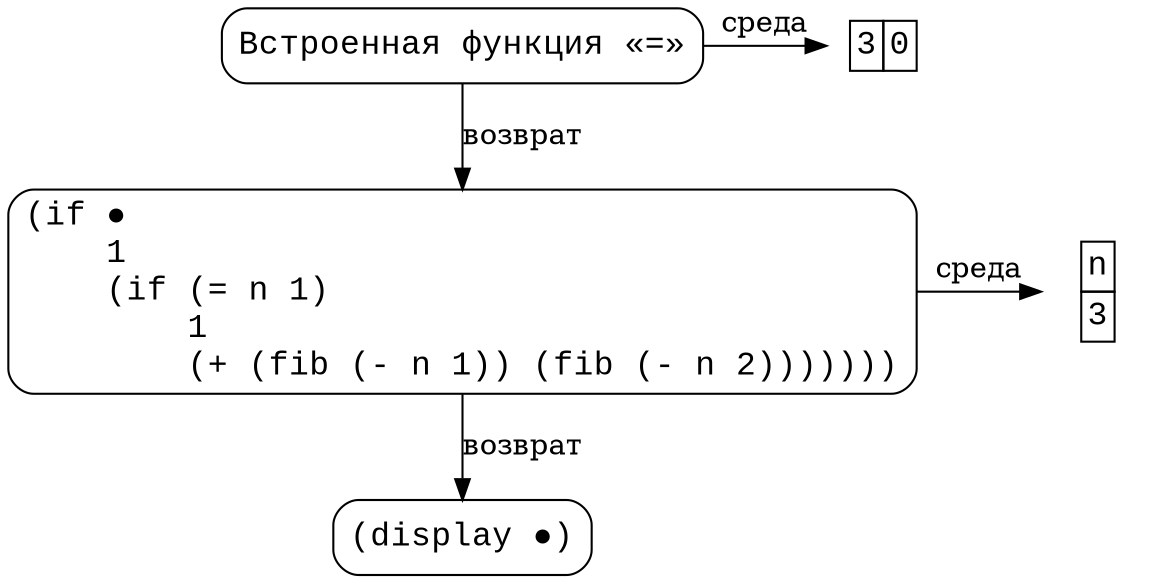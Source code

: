 digraph {
  fontname="Courier New";
  node [shape=rect, style=rounded, fontname="Courier New", fontsize=16];

  f2 [
    label="Встроенная функция «=»"
  ]
  e2 [
    shape=none,
    label=<
      <table border="0" cellborder="1" cellspacing="0">
      <tr><td>3</td><td>0</td></tr>
      </table>
    >
  ];
  f2 -> e2 [ label="среда" ];
  { rank=same; f2, e2; }

  f1 [
    label=
      "(if ●                                      \n" +
      "    1                                      \n" +
      "    (if (= n 1)                            \n" +
      "        1                                  \n" +
      "        (+ (fib (- n 1)) (fib (- n 2)))))))\n",
  ];
  f2 -> f1 [label="возврат"];
  e1 [
    shape=none,
    label=<
      <table border="0" cellborder="1" cellspacing="0">
      <tr><td>n</td></tr>
      <tr><td>3</td></tr>
      </table>
    >
  ];
  f1 -> e1 [label="среда"];
  { rank=same; f1, e1; }

  f0 [label="(display ●)"];
  f1 -> f0 [label="возврат"];
}